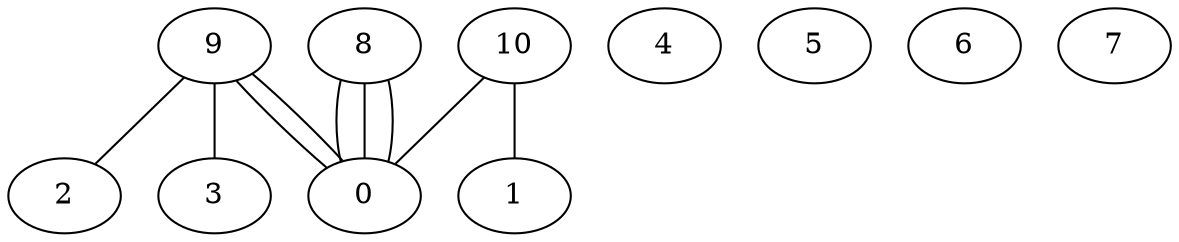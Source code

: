 graph G {
0;
1;
2;
3;
4;
5;
6;
7;
8;
9;
10;
10--1 ;
10--0 ;
9--2 ;
9--0 ;
9--3 ;
9--0 ;
8--0 ;
8--0 ;
8--0 ;
}
